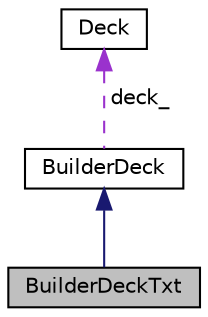 digraph "BuilderDeckTxt"
{
  edge [fontname="Helvetica",fontsize="10",labelfontname="Helvetica",labelfontsize="10"];
  node [fontname="Helvetica",fontsize="10",shape=record];
  Node1 [label="BuilderDeckTxt",height=0.2,width=0.4,color="black", fillcolor="grey75", style="filled" fontcolor="black"];
  Node2 -> Node1 [dir="back",color="midnightblue",fontsize="10",style="solid",fontname="Helvetica"];
  Node2 [label="BuilderDeck",height=0.2,width=0.4,color="black", fillcolor="white", style="filled",URL="$class_builder_deck.html",tooltip="Classe BuilderDeck qui permet de charger en memoire un deck composé de carte à partir de fichiers txt..."];
  Node3 -> Node2 [dir="back",color="darkorchid3",fontsize="10",style="dashed",label=" deck_" ,fontname="Helvetica"];
  Node3 [label="Deck",height=0.2,width=0.4,color="black", fillcolor="white", style="filled",URL="$class_deck.html"];
}
